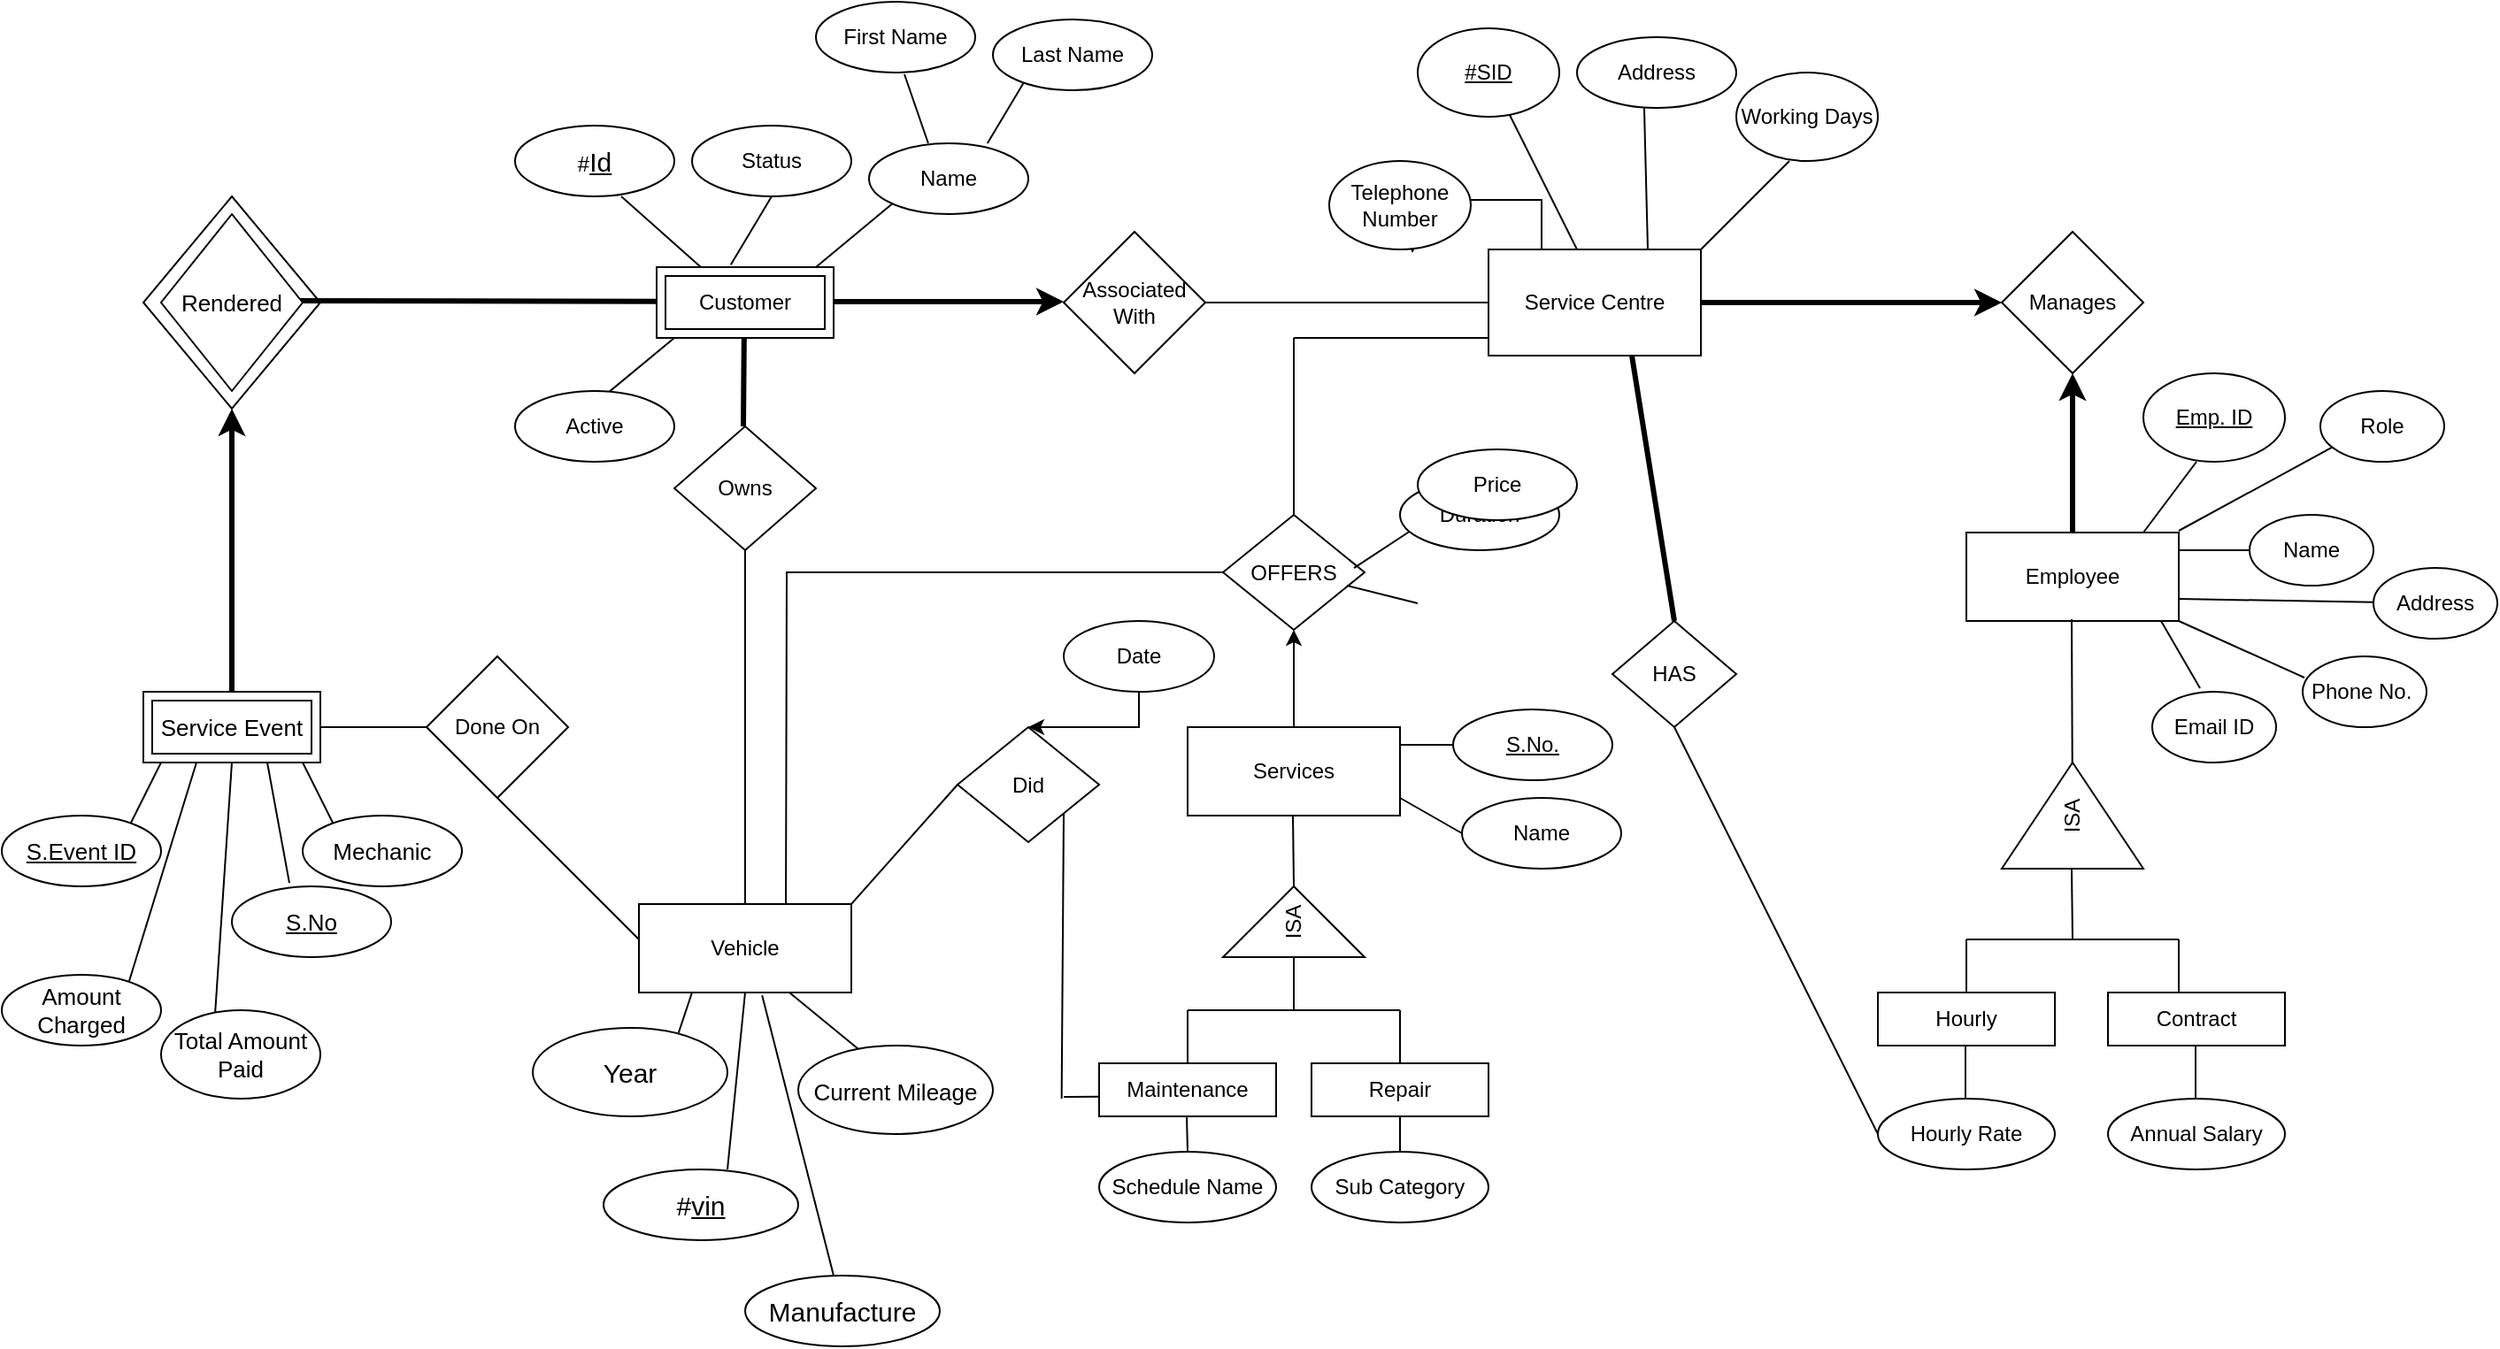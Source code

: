 <mxfile version="20.4.0" type="device"><diagram id="R2lEEEUBdFMjLlhIrx00" name="Page-1"><mxGraphModel dx="1871" dy="1562" grid="1" gridSize="10" guides="1" tooltips="1" connect="1" arrows="1" fold="1" page="1" pageScale="1" pageWidth="850" pageHeight="1100" math="0" shadow="0" extFonts="Permanent Marker^https://fonts.googleapis.com/css?family=Permanent+Marker"><root><mxCell id="0"/><mxCell id="1" parent="0"/><mxCell id="-yaLT3BCYBhKz_7WqwiZ-123" value="" style="rhombus;whiteSpace=wrap;html=1;fontSize=13;" vertex="1" parent="1"><mxGeometry x="-410" y="10" width="100" height="120" as="geometry"/></mxCell><mxCell id="-yaLT3BCYBhKz_7WqwiZ-2" style="edgeStyle=orthogonalEdgeStyle;rounded=0;orthogonalLoop=1;jettySize=auto;html=1;strokeWidth=3;" edge="1" parent="1" source="-yaLT3BCYBhKz_7WqwiZ-1" target="-yaLT3BCYBhKz_7WqwiZ-3"><mxGeometry relative="1" as="geometry"><mxPoint x="680" y="70" as="targetPoint"/></mxGeometry></mxCell><mxCell id="-yaLT3BCYBhKz_7WqwiZ-5" style="edgeStyle=orthogonalEdgeStyle;rounded=0;orthogonalLoop=1;jettySize=auto;html=1;exitX=0.25;exitY=0;exitDx=0;exitDy=0;strokeWidth=1;entryX=0.588;entryY=1.04;entryDx=0;entryDy=0;entryPerimeter=0;" edge="1" parent="1" source="-yaLT3BCYBhKz_7WqwiZ-1" target="-yaLT3BCYBhKz_7WqwiZ-6"><mxGeometry relative="1" as="geometry"><mxPoint x="380" y="10" as="targetPoint"/><Array as="points"><mxPoint x="380" y="12"/></Array></mxGeometry></mxCell><mxCell id="-yaLT3BCYBhKz_7WqwiZ-1" value="Service Centre" style="rounded=0;whiteSpace=wrap;html=1;" vertex="1" parent="1"><mxGeometry x="350" y="40" width="120" height="60" as="geometry"/></mxCell><mxCell id="-yaLT3BCYBhKz_7WqwiZ-3" value="Manages" style="rhombus;whiteSpace=wrap;html=1;" vertex="1" parent="1"><mxGeometry x="640" y="30" width="80" height="80" as="geometry"/></mxCell><mxCell id="-yaLT3BCYBhKz_7WqwiZ-6" value="Telephone Number" style="ellipse;whiteSpace=wrap;html=1;" vertex="1" parent="1"><mxGeometry x="260" y="-10" width="80" height="50" as="geometry"/></mxCell><mxCell id="-yaLT3BCYBhKz_7WqwiZ-7" value="Address" style="ellipse;whiteSpace=wrap;html=1;" vertex="1" parent="1"><mxGeometry x="400" y="-80" width="90" height="40" as="geometry"/></mxCell><mxCell id="-yaLT3BCYBhKz_7WqwiZ-10" value="&lt;u&gt;#SID&lt;/u&gt;" style="ellipse;whiteSpace=wrap;html=1;" vertex="1" parent="1"><mxGeometry x="310" y="-85" width="80" height="50" as="geometry"/></mxCell><mxCell id="-yaLT3BCYBhKz_7WqwiZ-12" style="edgeStyle=orthogonalEdgeStyle;rounded=0;orthogonalLoop=1;jettySize=auto;html=1;entryX=0.5;entryY=1;entryDx=0;entryDy=0;strokeWidth=3;" edge="1" parent="1" source="-yaLT3BCYBhKz_7WqwiZ-11" target="-yaLT3BCYBhKz_7WqwiZ-3"><mxGeometry relative="1" as="geometry"/></mxCell><mxCell id="-yaLT3BCYBhKz_7WqwiZ-11" value="Employee" style="rounded=0;whiteSpace=wrap;html=1;" vertex="1" parent="1"><mxGeometry x="620" y="200" width="120" height="50" as="geometry"/></mxCell><mxCell id="-yaLT3BCYBhKz_7WqwiZ-14" value="Working Days" style="ellipse;whiteSpace=wrap;html=1;" vertex="1" parent="1"><mxGeometry x="490" y="-60" width="80" height="50" as="geometry"/></mxCell><mxCell id="-yaLT3BCYBhKz_7WqwiZ-18" value="" style="endArrow=none;html=1;rounded=0;strokeWidth=1;" edge="1" parent="1"><mxGeometry width="50" height="50" relative="1" as="geometry"><mxPoint x="470" y="40" as="sourcePoint"/><mxPoint x="520" y="-10" as="targetPoint"/></mxGeometry></mxCell><mxCell id="-yaLT3BCYBhKz_7WqwiZ-19" value="" style="endArrow=none;html=1;rounded=0;strokeWidth=1;entryX=0.422;entryY=1;entryDx=0;entryDy=0;entryPerimeter=0;exitX=0.75;exitY=0;exitDx=0;exitDy=0;" edge="1" parent="1" source="-yaLT3BCYBhKz_7WqwiZ-1" target="-yaLT3BCYBhKz_7WqwiZ-7"><mxGeometry width="50" height="50" relative="1" as="geometry"><mxPoint x="425" y="40" as="sourcePoint"/><mxPoint x="475" y="-10" as="targetPoint"/></mxGeometry></mxCell><mxCell id="-yaLT3BCYBhKz_7WqwiZ-20" value="" style="endArrow=none;html=1;rounded=0;strokeWidth=1;" edge="1" parent="1" target="-yaLT3BCYBhKz_7WqwiZ-10"><mxGeometry width="50" height="50" relative="1" as="geometry"><mxPoint x="400" y="40" as="sourcePoint"/><mxPoint x="397.98" y="-35" as="targetPoint"/><Array as="points"/></mxGeometry></mxCell><mxCell id="-yaLT3BCYBhKz_7WqwiZ-21" value="" style="endArrow=none;html=1;rounded=0;strokeWidth=1;" edge="1" parent="1"><mxGeometry width="50" height="50" relative="1" as="geometry"><mxPoint x="720" y="200" as="sourcePoint"/><mxPoint x="750" y="160" as="targetPoint"/></mxGeometry></mxCell><mxCell id="-yaLT3BCYBhKz_7WqwiZ-22" value="" style="endArrow=none;html=1;rounded=0;strokeWidth=1;" edge="1" parent="1"><mxGeometry width="50" height="50" relative="1" as="geometry"><mxPoint x="740" y="210" as="sourcePoint"/><mxPoint x="780" y="210" as="targetPoint"/></mxGeometry></mxCell><mxCell id="-yaLT3BCYBhKz_7WqwiZ-23" value="" style="endArrow=none;html=1;rounded=0;strokeWidth=1;exitX=1;exitY=0.75;exitDx=0;exitDy=0;" edge="1" parent="1" source="-yaLT3BCYBhKz_7WqwiZ-11" target="-yaLT3BCYBhKz_7WqwiZ-26"><mxGeometry width="50" height="50" relative="1" as="geometry"><mxPoint x="750" y="220" as="sourcePoint"/><mxPoint x="780" y="238" as="targetPoint"/></mxGeometry></mxCell><mxCell id="-yaLT3BCYBhKz_7WqwiZ-24" value="&lt;u&gt;Emp. ID&lt;/u&gt;" style="ellipse;whiteSpace=wrap;html=1;" vertex="1" parent="1"><mxGeometry x="720" y="110" width="80" height="50" as="geometry"/></mxCell><mxCell id="-yaLT3BCYBhKz_7WqwiZ-25" value="Name" style="ellipse;whiteSpace=wrap;html=1;" vertex="1" parent="1"><mxGeometry x="780" y="190" width="70" height="40" as="geometry"/></mxCell><mxCell id="-yaLT3BCYBhKz_7WqwiZ-26" value="Address" style="ellipse;whiteSpace=wrap;html=1;" vertex="1" parent="1"><mxGeometry x="850" y="220" width="70" height="40" as="geometry"/></mxCell><mxCell id="-yaLT3BCYBhKz_7WqwiZ-27" value="" style="endArrow=none;html=1;rounded=0;strokeWidth=1;entryX=0.386;entryY=-0.05;entryDx=0;entryDy=0;entryPerimeter=0;" edge="1" parent="1" target="-yaLT3BCYBhKz_7WqwiZ-28"><mxGeometry width="50" height="50" relative="1" as="geometry"><mxPoint x="730" y="250" as="sourcePoint"/><mxPoint x="730" y="300" as="targetPoint"/></mxGeometry></mxCell><mxCell id="-yaLT3BCYBhKz_7WqwiZ-28" value="Email ID" style="ellipse;whiteSpace=wrap;html=1;" vertex="1" parent="1"><mxGeometry x="725" y="290" width="70" height="40" as="geometry"/></mxCell><mxCell id="-yaLT3BCYBhKz_7WqwiZ-29" value="" style="endArrow=none;html=1;rounded=0;strokeWidth=1;exitX=1;exitY=1;exitDx=0;exitDy=0;entryX=0.014;entryY=0.3;entryDx=0;entryDy=0;entryPerimeter=0;" edge="1" parent="1" source="-yaLT3BCYBhKz_7WqwiZ-11" target="-yaLT3BCYBhKz_7WqwiZ-30"><mxGeometry width="50" height="50" relative="1" as="geometry"><mxPoint x="740" y="260" as="sourcePoint"/><mxPoint x="810" y="270" as="targetPoint"/></mxGeometry></mxCell><mxCell id="-yaLT3BCYBhKz_7WqwiZ-30" value="Phone No.&amp;nbsp;" style="ellipse;whiteSpace=wrap;html=1;" vertex="1" parent="1"><mxGeometry x="810" y="270" width="70" height="40" as="geometry"/></mxCell><mxCell id="-yaLT3BCYBhKz_7WqwiZ-31" value="" style="endArrow=none;html=1;rounded=0;strokeWidth=1;exitX=1;exitY=0.75;exitDx=0;exitDy=0;" edge="1" parent="1" target="-yaLT3BCYBhKz_7WqwiZ-32"><mxGeometry width="50" height="50" relative="1" as="geometry"><mxPoint x="679.5" y="248.99" as="sourcePoint"/><mxPoint x="679.5" y="330" as="targetPoint"/></mxGeometry></mxCell><mxCell id="-yaLT3BCYBhKz_7WqwiZ-32" value="ISA" style="triangle;whiteSpace=wrap;html=1;rotation=-90;" vertex="1" parent="1"><mxGeometry x="650" y="320" width="60" height="80" as="geometry"/></mxCell><mxCell id="-yaLT3BCYBhKz_7WqwiZ-33" value="" style="endArrow=none;html=1;rounded=0;strokeWidth=1;" edge="1" parent="1"><mxGeometry width="50" height="50" relative="1" as="geometry"><mxPoint x="680" y="430" as="sourcePoint"/><mxPoint x="679.5" y="390" as="targetPoint"/></mxGeometry></mxCell><mxCell id="-yaLT3BCYBhKz_7WqwiZ-34" value="" style="endArrow=none;html=1;rounded=0;strokeWidth=1;" edge="1" parent="1"><mxGeometry width="50" height="50" relative="1" as="geometry"><mxPoint x="740" y="430" as="sourcePoint"/><mxPoint x="620" y="430" as="targetPoint"/></mxGeometry></mxCell><mxCell id="-yaLT3BCYBhKz_7WqwiZ-35" value="" style="endArrow=none;html=1;rounded=0;strokeWidth=1;" edge="1" parent="1"><mxGeometry width="50" height="50" relative="1" as="geometry"><mxPoint x="620" y="460" as="sourcePoint"/><mxPoint x="620" y="430" as="targetPoint"/></mxGeometry></mxCell><mxCell id="-yaLT3BCYBhKz_7WqwiZ-36" value="" style="endArrow=none;html=1;rounded=0;strokeWidth=1;" edge="1" parent="1"><mxGeometry width="50" height="50" relative="1" as="geometry"><mxPoint x="740" y="460" as="sourcePoint"/><mxPoint x="740" y="430" as="targetPoint"/></mxGeometry></mxCell><mxCell id="-yaLT3BCYBhKz_7WqwiZ-37" value="Hourly" style="rounded=0;whiteSpace=wrap;html=1;" vertex="1" parent="1"><mxGeometry x="570" y="460" width="100" height="30" as="geometry"/></mxCell><mxCell id="-yaLT3BCYBhKz_7WqwiZ-39" value="Contract" style="rounded=0;whiteSpace=wrap;html=1;" vertex="1" parent="1"><mxGeometry x="700" y="460" width="100" height="30" as="geometry"/></mxCell><mxCell id="-yaLT3BCYBhKz_7WqwiZ-40" value="" style="endArrow=none;html=1;rounded=0;strokeWidth=1;" edge="1" parent="1"><mxGeometry width="50" height="50" relative="1" as="geometry"><mxPoint x="619.5" y="520" as="sourcePoint"/><mxPoint x="619.5" y="490" as="targetPoint"/></mxGeometry></mxCell><mxCell id="-yaLT3BCYBhKz_7WqwiZ-41" value="" style="endArrow=none;html=1;rounded=0;strokeWidth=1;" edge="1" parent="1"><mxGeometry width="50" height="50" relative="1" as="geometry"><mxPoint x="749.5" y="520" as="sourcePoint"/><mxPoint x="749.5" y="490" as="targetPoint"/></mxGeometry></mxCell><mxCell id="-yaLT3BCYBhKz_7WqwiZ-42" value="Hourly Rate" style="ellipse;whiteSpace=wrap;html=1;" vertex="1" parent="1"><mxGeometry x="570" y="520" width="100" height="40" as="geometry"/></mxCell><mxCell id="-yaLT3BCYBhKz_7WqwiZ-43" value="Annual Salary" style="ellipse;whiteSpace=wrap;html=1;" vertex="1" parent="1"><mxGeometry x="700" y="520" width="100" height="40" as="geometry"/></mxCell><mxCell id="-yaLT3BCYBhKz_7WqwiZ-44" value="" style="endArrow=none;html=1;rounded=0;strokeWidth=1;" edge="1" parent="1"><mxGeometry width="50" height="50" relative="1" as="geometry"><mxPoint x="740" y="199" as="sourcePoint"/><mxPoint x="830" y="150" as="targetPoint"/></mxGeometry></mxCell><mxCell id="-yaLT3BCYBhKz_7WqwiZ-45" value="Role" style="ellipse;whiteSpace=wrap;html=1;" vertex="1" parent="1"><mxGeometry x="820" y="120" width="70" height="40" as="geometry"/></mxCell><mxCell id="-yaLT3BCYBhKz_7WqwiZ-46" value="HAS" style="rhombus;whiteSpace=wrap;html=1;" vertex="1" parent="1"><mxGeometry x="420" y="250" width="70" height="60" as="geometry"/></mxCell><mxCell id="-yaLT3BCYBhKz_7WqwiZ-47" value="" style="endArrow=none;html=1;rounded=0;strokeWidth=1;exitX=0.5;exitY=1;exitDx=0;exitDy=0;" edge="1" parent="1" source="-yaLT3BCYBhKz_7WqwiZ-46"><mxGeometry width="50" height="50" relative="1" as="geometry"><mxPoint x="520" y="590" as="sourcePoint"/><mxPoint x="570" y="540" as="targetPoint"/></mxGeometry></mxCell><mxCell id="-yaLT3BCYBhKz_7WqwiZ-49" value="" style="endArrow=none;html=1;rounded=0;strokeWidth=3;exitX=0.5;exitY=0;exitDx=0;exitDy=0;" edge="1" parent="1" source="-yaLT3BCYBhKz_7WqwiZ-46"><mxGeometry width="50" height="50" relative="1" as="geometry"><mxPoint x="450" y="250" as="sourcePoint"/><mxPoint x="431" y="100" as="targetPoint"/></mxGeometry></mxCell><mxCell id="-yaLT3BCYBhKz_7WqwiZ-51" value="Associated&lt;br&gt;With" style="rhombus;whiteSpace=wrap;html=1;" vertex="1" parent="1"><mxGeometry x="110" y="30" width="80" height="80" as="geometry"/></mxCell><mxCell id="-yaLT3BCYBhKz_7WqwiZ-52" style="edgeStyle=orthogonalEdgeStyle;rounded=0;orthogonalLoop=1;jettySize=auto;html=1;strokeWidth=3;" edge="1" parent="1"><mxGeometry relative="1" as="geometry"><mxPoint x="110" y="69.5" as="targetPoint"/><mxPoint x="-60" y="69.5" as="sourcePoint"/></mxGeometry></mxCell><mxCell id="-yaLT3BCYBhKz_7WqwiZ-53" value="" style="endArrow=none;html=1;rounded=0;strokeWidth=1;exitX=0;exitY=0.5;exitDx=0;exitDy=0;" edge="1" parent="1" source="-yaLT3BCYBhKz_7WqwiZ-1"><mxGeometry width="50" height="50" relative="1" as="geometry"><mxPoint x="214" y="220" as="sourcePoint"/><mxPoint x="190" y="70" as="targetPoint"/></mxGeometry></mxCell><mxCell id="-yaLT3BCYBhKz_7WqwiZ-54" value="Customer" style="shape=ext;margin=3;double=1;whiteSpace=wrap;html=1;align=center;" vertex="1" parent="1"><mxGeometry x="-120" y="50" width="100" height="40" as="geometry"/></mxCell><mxCell id="-yaLT3BCYBhKz_7WqwiZ-55" value="" style="endArrow=none;html=1;rounded=0;strokeWidth=1;exitX=0;exitY=0.5;exitDx=0;exitDy=0;" edge="1" parent="1"><mxGeometry width="50" height="50" relative="1" as="geometry"><mxPoint x="350" y="90" as="sourcePoint"/><mxPoint x="240" y="90" as="targetPoint"/></mxGeometry></mxCell><mxCell id="-yaLT3BCYBhKz_7WqwiZ-56" value="" style="endArrow=none;html=1;rounded=0;strokeWidth=1;exitX=0;exitY=0.5;exitDx=0;exitDy=0;" edge="1" parent="1"><mxGeometry width="50" height="50" relative="1" as="geometry"><mxPoint x="240" y="90" as="sourcePoint"/><mxPoint x="240" y="190" as="targetPoint"/><Array as="points"><mxPoint x="240" y="180"/></Array></mxGeometry></mxCell><mxCell id="-yaLT3BCYBhKz_7WqwiZ-111" style="edgeStyle=orthogonalEdgeStyle;rounded=0;orthogonalLoop=1;jettySize=auto;html=1;exitX=0;exitY=0.5;exitDx=0;exitDy=0;strokeWidth=1;fontSize=13;" edge="1" parent="1" source="-yaLT3BCYBhKz_7WqwiZ-57"><mxGeometry relative="1" as="geometry"><mxPoint x="-47" y="420" as="targetPoint"/></mxGeometry></mxCell><mxCell id="-yaLT3BCYBhKz_7WqwiZ-57" value="OFFERS" style="rhombus;whiteSpace=wrap;html=1;" vertex="1" parent="1"><mxGeometry x="200" y="190" width="80" height="65" as="geometry"/></mxCell><mxCell id="-yaLT3BCYBhKz_7WqwiZ-59" style="edgeStyle=orthogonalEdgeStyle;rounded=0;orthogonalLoop=1;jettySize=auto;html=1;entryX=0.5;entryY=1;entryDx=0;entryDy=0;strokeWidth=1;" edge="1" parent="1" source="-yaLT3BCYBhKz_7WqwiZ-58" target="-yaLT3BCYBhKz_7WqwiZ-57"><mxGeometry relative="1" as="geometry"/></mxCell><mxCell id="-yaLT3BCYBhKz_7WqwiZ-58" value="Services" style="rounded=0;whiteSpace=wrap;html=1;" vertex="1" parent="1"><mxGeometry x="180" y="310" width="120" height="50" as="geometry"/></mxCell><mxCell id="-yaLT3BCYBhKz_7WqwiZ-60" value="" style="endArrow=none;html=1;rounded=0;strokeWidth=1;exitX=1;exitY=0.75;exitDx=0;exitDy=0;" edge="1" parent="1"><mxGeometry width="50" height="50" relative="1" as="geometry"><mxPoint x="239.5" y="360" as="sourcePoint"/><mxPoint x="240" y="400" as="targetPoint"/></mxGeometry></mxCell><mxCell id="-yaLT3BCYBhKz_7WqwiZ-61" value="ISA" style="triangle;whiteSpace=wrap;html=1;rotation=-90;" vertex="1" parent="1"><mxGeometry x="220" y="380" width="40" height="80" as="geometry"/></mxCell><mxCell id="-yaLT3BCYBhKz_7WqwiZ-62" value="" style="endArrow=none;html=1;rounded=0;strokeWidth=1;" edge="1" parent="1"><mxGeometry width="50" height="50" relative="1" as="geometry"><mxPoint x="300" y="470" as="sourcePoint"/><mxPoint x="180" y="470" as="targetPoint"/></mxGeometry></mxCell><mxCell id="-yaLT3BCYBhKz_7WqwiZ-63" value="" style="endArrow=none;html=1;rounded=0;strokeWidth=1;" edge="1" parent="1"><mxGeometry width="50" height="50" relative="1" as="geometry"><mxPoint x="180" y="500" as="sourcePoint"/><mxPoint x="180" y="470" as="targetPoint"/></mxGeometry></mxCell><mxCell id="-yaLT3BCYBhKz_7WqwiZ-64" value="" style="endArrow=none;html=1;rounded=0;strokeWidth=1;" edge="1" parent="1"><mxGeometry width="50" height="50" relative="1" as="geometry"><mxPoint x="300" y="500" as="sourcePoint"/><mxPoint x="300" y="470" as="targetPoint"/></mxGeometry></mxCell><mxCell id="-yaLT3BCYBhKz_7WqwiZ-65" value="" style="endArrow=none;html=1;rounded=0;strokeWidth=1;" edge="1" parent="1"><mxGeometry width="50" height="50" relative="1" as="geometry"><mxPoint x="240" y="470" as="sourcePoint"/><mxPoint x="240" y="440" as="targetPoint"/></mxGeometry></mxCell><mxCell id="-yaLT3BCYBhKz_7WqwiZ-66" value="Repair" style="rounded=0;whiteSpace=wrap;html=1;" vertex="1" parent="1"><mxGeometry x="250" y="500" width="100" height="30" as="geometry"/></mxCell><mxCell id="-yaLT3BCYBhKz_7WqwiZ-67" value="Maintenance" style="rounded=0;whiteSpace=wrap;html=1;" vertex="1" parent="1"><mxGeometry x="130" y="500" width="100" height="30" as="geometry"/></mxCell><mxCell id="-yaLT3BCYBhKz_7WqwiZ-68" value="Sub Category" style="ellipse;whiteSpace=wrap;html=1;" vertex="1" parent="1"><mxGeometry x="250" y="550" width="100" height="40" as="geometry"/></mxCell><mxCell id="-yaLT3BCYBhKz_7WqwiZ-69" value="Schedule Name" style="ellipse;whiteSpace=wrap;html=1;" vertex="1" parent="1"><mxGeometry x="130" y="550" width="100" height="40" as="geometry"/></mxCell><mxCell id="-yaLT3BCYBhKz_7WqwiZ-72" value="" style="endArrow=none;html=1;rounded=0;strokeWidth=1;" edge="1" parent="1"><mxGeometry width="50" height="50" relative="1" as="geometry"><mxPoint x="300" y="550" as="sourcePoint"/><mxPoint x="300" y="530" as="targetPoint"/></mxGeometry></mxCell><mxCell id="-yaLT3BCYBhKz_7WqwiZ-73" value="" style="endArrow=none;html=1;rounded=0;strokeWidth=1;" edge="1" parent="1"><mxGeometry width="50" height="50" relative="1" as="geometry"><mxPoint x="180" y="550" as="sourcePoint"/><mxPoint x="179.5" y="530" as="targetPoint"/></mxGeometry></mxCell><mxCell id="-yaLT3BCYBhKz_7WqwiZ-74" value="" style="endArrow=none;html=1;rounded=0;strokeWidth=1;entryX=0;entryY=0.5;entryDx=0;entryDy=0;" edge="1" parent="1" target="-yaLT3BCYBhKz_7WqwiZ-76"><mxGeometry width="50" height="50" relative="1" as="geometry"><mxPoint x="300" y="350" as="sourcePoint"/><mxPoint x="330" y="350" as="targetPoint"/></mxGeometry></mxCell><mxCell id="-yaLT3BCYBhKz_7WqwiZ-75" value="" style="endArrow=none;html=1;rounded=0;strokeWidth=1;" edge="1" parent="1"><mxGeometry width="50" height="50" relative="1" as="geometry"><mxPoint x="300" y="320" as="sourcePoint"/><mxPoint x="330" y="320" as="targetPoint"/></mxGeometry></mxCell><mxCell id="-yaLT3BCYBhKz_7WqwiZ-76" value="Name" style="ellipse;whiteSpace=wrap;html=1;" vertex="1" parent="1"><mxGeometry x="335" y="350" width="90" height="40" as="geometry"/></mxCell><mxCell id="-yaLT3BCYBhKz_7WqwiZ-77" value="&lt;u&gt;S.No.&lt;/u&gt;" style="ellipse;whiteSpace=wrap;html=1;" vertex="1" parent="1"><mxGeometry x="330" y="300" width="90" height="40" as="geometry"/></mxCell><mxCell id="-yaLT3BCYBhKz_7WqwiZ-78" value="" style="endArrow=none;html=1;rounded=0;strokeWidth=1;entryX=0.067;entryY=0.725;entryDx=0;entryDy=0;exitX=0.925;exitY=0.462;exitDx=0;exitDy=0;exitPerimeter=0;entryPerimeter=0;" edge="1" parent="1" source="-yaLT3BCYBhKz_7WqwiZ-57" target="-yaLT3BCYBhKz_7WqwiZ-79"><mxGeometry width="50" height="50" relative="1" as="geometry"><mxPoint x="280" y="220" as="sourcePoint"/><mxPoint x="310" y="220" as="targetPoint"/></mxGeometry></mxCell><mxCell id="-yaLT3BCYBhKz_7WqwiZ-79" value="Duration" style="ellipse;whiteSpace=wrap;html=1;" vertex="1" parent="1"><mxGeometry x="300" y="170" width="90" height="40" as="geometry"/></mxCell><mxCell id="-yaLT3BCYBhKz_7WqwiZ-80" value="" style="endArrow=none;html=1;rounded=0;strokeWidth=1;" edge="1" parent="1"><mxGeometry width="50" height="50" relative="1" as="geometry"><mxPoint x="270" y="230" as="sourcePoint"/><mxPoint x="310" y="240" as="targetPoint"/><Array as="points"/></mxGeometry></mxCell><mxCell id="-yaLT3BCYBhKz_7WqwiZ-81" value="Price" style="ellipse;whiteSpace=wrap;html=1;" vertex="1" parent="1"><mxGeometry x="310" y="153" width="90" height="40" as="geometry"/></mxCell><mxCell id="-yaLT3BCYBhKz_7WqwiZ-82" value="Owns" style="rhombus;whiteSpace=wrap;html=1;" vertex="1" parent="1"><mxGeometry x="-110" y="140" width="80" height="70" as="geometry"/></mxCell><mxCell id="-yaLT3BCYBhKz_7WqwiZ-83" value="" style="endArrow=none;html=1;rounded=0;strokeWidth=3;" edge="1" parent="1"><mxGeometry width="50" height="50" relative="1" as="geometry"><mxPoint x="-70.59" y="90" as="sourcePoint"/><mxPoint x="-71" y="140" as="targetPoint"/></mxGeometry></mxCell><mxCell id="-yaLT3BCYBhKz_7WqwiZ-84" value="#&lt;u&gt;&lt;font style=&quot;font-size: 15px;&quot;&gt;Id&lt;/font&gt;&lt;/u&gt;" style="ellipse;whiteSpace=wrap;html=1;" vertex="1" parent="1"><mxGeometry x="-200" y="-30" width="90" height="40" as="geometry"/></mxCell><mxCell id="-yaLT3BCYBhKz_7WqwiZ-85" value="" style="endArrow=none;html=1;rounded=0;strokeWidth=1;fontSize=15;exitX=0.25;exitY=0;exitDx=0;exitDy=0;" edge="1" parent="1" source="-yaLT3BCYBhKz_7WqwiZ-54"><mxGeometry width="50" height="50" relative="1" as="geometry"><mxPoint x="-100" y="70" as="sourcePoint"/><mxPoint x="-140" y="10" as="targetPoint"/></mxGeometry></mxCell><mxCell id="-yaLT3BCYBhKz_7WqwiZ-86" value="Status" style="ellipse;whiteSpace=wrap;html=1;" vertex="1" parent="1"><mxGeometry x="-100" y="-30" width="90" height="40" as="geometry"/></mxCell><mxCell id="-yaLT3BCYBhKz_7WqwiZ-87" value="Name" style="ellipse;whiteSpace=wrap;html=1;" vertex="1" parent="1"><mxGeometry y="-20" width="90" height="40" as="geometry"/></mxCell><mxCell id="-yaLT3BCYBhKz_7WqwiZ-88" value="" style="endArrow=none;html=1;rounded=0;strokeWidth=1;fontSize=15;exitX=0.419;exitY=-0.034;exitDx=0;exitDy=0;exitPerimeter=0;entryX=0.5;entryY=1;entryDx=0;entryDy=0;" edge="1" parent="1" source="-yaLT3BCYBhKz_7WqwiZ-54" target="-yaLT3BCYBhKz_7WqwiZ-86"><mxGeometry width="50" height="50" relative="1" as="geometry"><mxPoint x="-30" y="50.0" as="sourcePoint"/><mxPoint x="-75" y="10.0" as="targetPoint"/></mxGeometry></mxCell><mxCell id="-yaLT3BCYBhKz_7WqwiZ-89" value="" style="endArrow=none;html=1;rounded=0;strokeWidth=1;fontSize=15;exitX=0.419;exitY=-0.034;exitDx=0;exitDy=0;exitPerimeter=0;entryX=0;entryY=1;entryDx=0;entryDy=0;" edge="1" parent="1" target="-yaLT3BCYBhKz_7WqwiZ-87"><mxGeometry width="50" height="50" relative="1" as="geometry"><mxPoint x="-30.0" y="50.0" as="sourcePoint"/><mxPoint x="-6.9" y="11.36" as="targetPoint"/></mxGeometry></mxCell><mxCell id="-yaLT3BCYBhKz_7WqwiZ-90" value="" style="endArrow=none;html=1;rounded=0;strokeWidth=1;fontSize=15;exitX=0.419;exitY=-0.034;exitDx=0;exitDy=0;exitPerimeter=0;entryX=0.5;entryY=1;entryDx=0;entryDy=0;" edge="1" parent="1"><mxGeometry width="50" height="50" relative="1" as="geometry"><mxPoint x="66.9" y="-20.0" as="sourcePoint"/><mxPoint x="90" y="-58.64" as="targetPoint"/><Array as="points"><mxPoint x="67" y="-20"/></Array></mxGeometry></mxCell><mxCell id="-yaLT3BCYBhKz_7WqwiZ-91" value="" style="endArrow=none;html=1;rounded=0;strokeWidth=1;fontSize=15;exitX=0.419;exitY=-0.034;exitDx=0;exitDy=0;exitPerimeter=0;" edge="1" parent="1"><mxGeometry width="50" height="50" relative="1" as="geometry"><mxPoint x="33.45" y="-20.0" as="sourcePoint"/><mxPoint x="20" y="-59" as="targetPoint"/></mxGeometry></mxCell><mxCell id="-yaLT3BCYBhKz_7WqwiZ-92" value="Last Name" style="ellipse;whiteSpace=wrap;html=1;" vertex="1" parent="1"><mxGeometry x="70" y="-90" width="90" height="40" as="geometry"/></mxCell><mxCell id="-yaLT3BCYBhKz_7WqwiZ-93" value="First Name" style="ellipse;whiteSpace=wrap;html=1;" vertex="1" parent="1"><mxGeometry x="-30" y="-100" width="90" height="40" as="geometry"/></mxCell><mxCell id="-yaLT3BCYBhKz_7WqwiZ-95" value="" style="endArrow=none;html=1;rounded=0;strokeWidth=1;fontSize=15;exitX=0.419;exitY=-0.034;exitDx=0;exitDy=0;exitPerimeter=0;entryX=0;entryY=1;entryDx=0;entryDy=0;" edge="1" parent="1"><mxGeometry width="50" height="50" relative="1" as="geometry"><mxPoint x="-153.28" y="125.81" as="sourcePoint"/><mxPoint x="-109.995" y="89.998" as="targetPoint"/></mxGeometry></mxCell><mxCell id="-yaLT3BCYBhKz_7WqwiZ-96" value="Active" style="ellipse;whiteSpace=wrap;html=1;" vertex="1" parent="1"><mxGeometry x="-200" y="120" width="90" height="40" as="geometry"/></mxCell><mxCell id="-yaLT3BCYBhKz_7WqwiZ-97" value="" style="endArrow=none;html=1;rounded=0;strokeWidth=1;fontSize=15;entryX=0.5;entryY=1;entryDx=0;entryDy=0;" edge="1" parent="1" target="-yaLT3BCYBhKz_7WqwiZ-82"><mxGeometry width="50" height="50" relative="1" as="geometry"><mxPoint x="-70" y="410" as="sourcePoint"/><mxPoint x="-60" y="250" as="targetPoint"/></mxGeometry></mxCell><mxCell id="-yaLT3BCYBhKz_7WqwiZ-98" value="Vehicle" style="rounded=0;whiteSpace=wrap;html=1;" vertex="1" parent="1"><mxGeometry x="-130" y="410" width="120" height="50" as="geometry"/></mxCell><mxCell id="-yaLT3BCYBhKz_7WqwiZ-103" value="" style="endArrow=none;html=1;rounded=0;strokeWidth=1;fontSize=15;" edge="1" parent="1"><mxGeometry width="50" height="50" relative="1" as="geometry"><mxPoint x="-110" y="490" as="sourcePoint"/><mxPoint x="-100" y="460" as="targetPoint"/></mxGeometry></mxCell><mxCell id="-yaLT3BCYBhKz_7WqwiZ-104" value="" style="endArrow=none;html=1;rounded=0;strokeWidth=1;fontSize=15;exitX=0.312;exitY=0.044;exitDx=0;exitDy=0;exitPerimeter=0;" edge="1" parent="1" source="-yaLT3BCYBhKz_7WqwiZ-106"><mxGeometry width="50" height="50" relative="1" as="geometry"><mxPoint x="-30" y="490" as="sourcePoint"/><mxPoint x="-45" y="460" as="targetPoint"/></mxGeometry></mxCell><mxCell id="-yaLT3BCYBhKz_7WqwiZ-105" value="Year" style="ellipse;whiteSpace=wrap;html=1;fontSize=15;" vertex="1" parent="1"><mxGeometry x="-190" y="480" width="110" height="50" as="geometry"/></mxCell><mxCell id="-yaLT3BCYBhKz_7WqwiZ-106" value="&lt;font style=&quot;font-size: 13px;&quot;&gt;Current Mileage&lt;/font&gt;" style="ellipse;whiteSpace=wrap;html=1;fontSize=15;" vertex="1" parent="1"><mxGeometry x="-40" y="490" width="110" height="50" as="geometry"/></mxCell><mxCell id="-yaLT3BCYBhKz_7WqwiZ-107" value="" style="endArrow=none;html=1;rounded=0;strokeWidth=1;fontSize=15;entryX=0.5;entryY=1;entryDx=0;entryDy=0;" edge="1" parent="1" target="-yaLT3BCYBhKz_7WqwiZ-98"><mxGeometry width="50" height="50" relative="1" as="geometry"><mxPoint x="-80" y="560" as="sourcePoint"/><mxPoint x="-90" y="470" as="targetPoint"/></mxGeometry></mxCell><mxCell id="-yaLT3BCYBhKz_7WqwiZ-108" value="#&lt;u&gt;vin&lt;/u&gt;" style="ellipse;whiteSpace=wrap;html=1;fontSize=15;" vertex="1" parent="1"><mxGeometry x="-150" y="560" width="110" height="40" as="geometry"/></mxCell><mxCell id="-yaLT3BCYBhKz_7WqwiZ-109" value="" style="endArrow=none;html=1;rounded=0;strokeWidth=1;fontSize=15;entryX=0.58;entryY=1.032;entryDx=0;entryDy=0;entryPerimeter=0;" edge="1" parent="1" target="-yaLT3BCYBhKz_7WqwiZ-98"><mxGeometry width="50" height="50" relative="1" as="geometry"><mxPoint x="-20" y="620" as="sourcePoint"/><mxPoint x="-50" y="460" as="targetPoint"/></mxGeometry></mxCell><mxCell id="-yaLT3BCYBhKz_7WqwiZ-110" value="Manufacture" style="ellipse;whiteSpace=wrap;html=1;fontSize=15;" vertex="1" parent="1"><mxGeometry x="-70" y="620" width="110" height="40" as="geometry"/></mxCell><mxCell id="-yaLT3BCYBhKz_7WqwiZ-114" style="edgeStyle=orthogonalEdgeStyle;rounded=0;orthogonalLoop=1;jettySize=auto;html=1;strokeWidth=1;fontSize=13;" edge="1" parent="1" source="-yaLT3BCYBhKz_7WqwiZ-113" target="-yaLT3BCYBhKz_7WqwiZ-112"><mxGeometry relative="1" as="geometry"/></mxCell><mxCell id="-yaLT3BCYBhKz_7WqwiZ-113" value="Date" style="ellipse;whiteSpace=wrap;html=1;" vertex="1" parent="1"><mxGeometry x="110" y="250" width="85" height="40" as="geometry"/></mxCell><mxCell id="-yaLT3BCYBhKz_7WqwiZ-112" value="Did" style="rhombus;whiteSpace=wrap;html=1;" vertex="1" parent="1"><mxGeometry x="50" y="310" width="80" height="65" as="geometry"/></mxCell><mxCell id="-yaLT3BCYBhKz_7WqwiZ-117" value="" style="endArrow=none;html=1;rounded=0;strokeWidth=1;fontSize=13;entryX=1;entryY=1;entryDx=0;entryDy=0;" edge="1" parent="1" target="-yaLT3BCYBhKz_7WqwiZ-112"><mxGeometry width="50" height="50" relative="1" as="geometry"><mxPoint x="108.82" y="520" as="sourcePoint"/><mxPoint x="108.82" y="370" as="targetPoint"/></mxGeometry></mxCell><mxCell id="-yaLT3BCYBhKz_7WqwiZ-118" value="" style="endArrow=none;html=1;rounded=0;strokeWidth=1;fontSize=13;" edge="1" parent="1"><mxGeometry width="50" height="50" relative="1" as="geometry"><mxPoint x="110" y="519" as="sourcePoint"/><mxPoint x="130" y="518.82" as="targetPoint"/></mxGeometry></mxCell><mxCell id="-yaLT3BCYBhKz_7WqwiZ-120" value="" style="endArrow=none;html=1;rounded=0;strokeWidth=1;fontSize=13;entryX=0;entryY=0.5;entryDx=0;entryDy=0;" edge="1" parent="1" target="-yaLT3BCYBhKz_7WqwiZ-112"><mxGeometry width="50" height="50" relative="1" as="geometry"><mxPoint x="-10" y="410" as="sourcePoint"/><mxPoint x="-18.82" y="254.38" as="targetPoint"/></mxGeometry></mxCell><mxCell id="-yaLT3BCYBhKz_7WqwiZ-121" value="" style="endArrow=none;html=1;rounded=0;strokeWidth=3;fontSize=13;" edge="1" parent="1"><mxGeometry width="50" height="50" relative="1" as="geometry"><mxPoint x="-330" y="69" as="sourcePoint"/><mxPoint x="-120" y="69.41" as="targetPoint"/></mxGeometry></mxCell><mxCell id="-yaLT3BCYBhKz_7WqwiZ-122" value="Rendered" style="rhombus;whiteSpace=wrap;html=1;fontSize=13;" vertex="1" parent="1"><mxGeometry x="-400" y="20" width="80" height="100" as="geometry"/></mxCell><mxCell id="-yaLT3BCYBhKz_7WqwiZ-125" style="edgeStyle=orthogonalEdgeStyle;rounded=0;orthogonalLoop=1;jettySize=auto;html=1;entryX=0.5;entryY=1;entryDx=0;entryDy=0;strokeWidth=3;fontSize=13;" edge="1" parent="1" source="-yaLT3BCYBhKz_7WqwiZ-124" target="-yaLT3BCYBhKz_7WqwiZ-123"><mxGeometry relative="1" as="geometry"/></mxCell><mxCell id="-yaLT3BCYBhKz_7WqwiZ-124" value="Service Event" style="shape=ext;margin=3;double=1;whiteSpace=wrap;html=1;align=center;fontSize=13;" vertex="1" parent="1"><mxGeometry x="-410" y="290" width="100" height="40" as="geometry"/></mxCell><mxCell id="-yaLT3BCYBhKz_7WqwiZ-126" value="Done On" style="rhombus;whiteSpace=wrap;html=1;" vertex="1" parent="1"><mxGeometry x="-250" y="270" width="80" height="80" as="geometry"/></mxCell><mxCell id="-yaLT3BCYBhKz_7WqwiZ-129" value="" style="endArrow=none;html=1;rounded=0;strokeWidth=1;fontSize=13;exitX=0.5;exitY=1;exitDx=0;exitDy=0;" edge="1" parent="1" source="-yaLT3BCYBhKz_7WqwiZ-126"><mxGeometry width="50" height="50" relative="1" as="geometry"><mxPoint x="-180" y="480" as="sourcePoint"/><mxPoint x="-130" y="430" as="targetPoint"/></mxGeometry></mxCell><mxCell id="-yaLT3BCYBhKz_7WqwiZ-130" value="" style="endArrow=none;html=1;rounded=0;strokeWidth=1;fontSize=13;entryX=0;entryY=0.5;entryDx=0;entryDy=0;exitX=1;exitY=0.5;exitDx=0;exitDy=0;" edge="1" parent="1" source="-yaLT3BCYBhKz_7WqwiZ-124" target="-yaLT3BCYBhKz_7WqwiZ-126"><mxGeometry width="50" height="50" relative="1" as="geometry"><mxPoint x="-350" y="350" as="sourcePoint"/><mxPoint x="-300" y="300" as="targetPoint"/></mxGeometry></mxCell><mxCell id="-yaLT3BCYBhKz_7WqwiZ-131" value="" style="endArrow=none;html=1;rounded=0;strokeWidth=1;fontSize=13;exitX=1;exitY=0.5;exitDx=0;exitDy=0;" edge="1" parent="1"><mxGeometry width="50" height="50" relative="1" as="geometry"><mxPoint x="-400" y="330" as="sourcePoint"/><mxPoint x="-420" y="370" as="targetPoint"/></mxGeometry></mxCell><mxCell id="-yaLT3BCYBhKz_7WqwiZ-132" value="&lt;u&gt;S.Event ID&lt;/u&gt;" style="ellipse;whiteSpace=wrap;html=1;fontSize=13;" vertex="1" parent="1"><mxGeometry x="-490" y="360" width="90" height="40" as="geometry"/></mxCell><mxCell id="-yaLT3BCYBhKz_7WqwiZ-133" value="" style="endArrow=none;html=1;rounded=0;strokeWidth=1;fontSize=13;entryX=0.361;entryY=-0.049;entryDx=0;entryDy=0;entryPerimeter=0;" edge="1" parent="1" target="-yaLT3BCYBhKz_7WqwiZ-136"><mxGeometry width="50" height="50" relative="1" as="geometry"><mxPoint x="-340" y="330" as="sourcePoint"/><mxPoint x="-340" y="370" as="targetPoint"/></mxGeometry></mxCell><mxCell id="-yaLT3BCYBhKz_7WqwiZ-134" value="" style="endArrow=none;html=1;rounded=0;strokeWidth=1;fontSize=13;" edge="1" parent="1"><mxGeometry width="50" height="50" relative="1" as="geometry"><mxPoint x="-320" y="330" as="sourcePoint"/><mxPoint x="-300" y="370" as="targetPoint"/></mxGeometry></mxCell><mxCell id="-yaLT3BCYBhKz_7WqwiZ-135" value="Mechanic" style="ellipse;whiteSpace=wrap;html=1;fontSize=13;" vertex="1" parent="1"><mxGeometry x="-320" y="360" width="90" height="40" as="geometry"/></mxCell><mxCell id="-yaLT3BCYBhKz_7WqwiZ-136" value="&lt;u&gt;S.No&lt;/u&gt;" style="ellipse;whiteSpace=wrap;html=1;fontSize=13;" vertex="1" parent="1"><mxGeometry x="-360" y="400" width="90" height="40" as="geometry"/></mxCell><mxCell id="-yaLT3BCYBhKz_7WqwiZ-137" value="" style="endArrow=none;html=1;rounded=0;strokeWidth=1;fontSize=13;" edge="1" parent="1"><mxGeometry width="50" height="50" relative="1" as="geometry"><mxPoint x="-380" y="330" as="sourcePoint"/><mxPoint x="-420" y="460" as="targetPoint"/></mxGeometry></mxCell><mxCell id="-yaLT3BCYBhKz_7WqwiZ-138" value="" style="endArrow=none;html=1;rounded=0;strokeWidth=1;fontSize=13;" edge="1" parent="1"><mxGeometry width="50" height="50" relative="1" as="geometry"><mxPoint x="-360" y="330" as="sourcePoint"/><mxPoint x="-370" y="480" as="targetPoint"/></mxGeometry></mxCell><mxCell id="-yaLT3BCYBhKz_7WqwiZ-139" value="Total Amount Paid" style="ellipse;whiteSpace=wrap;html=1;fontSize=13;" vertex="1" parent="1"><mxGeometry x="-400" y="470" width="90" height="50" as="geometry"/></mxCell><mxCell id="-yaLT3BCYBhKz_7WqwiZ-140" value="Amount Charged" style="ellipse;whiteSpace=wrap;html=1;fontSize=13;" vertex="1" parent="1"><mxGeometry x="-490" y="450" width="90" height="40" as="geometry"/></mxCell></root></mxGraphModel></diagram></mxfile>